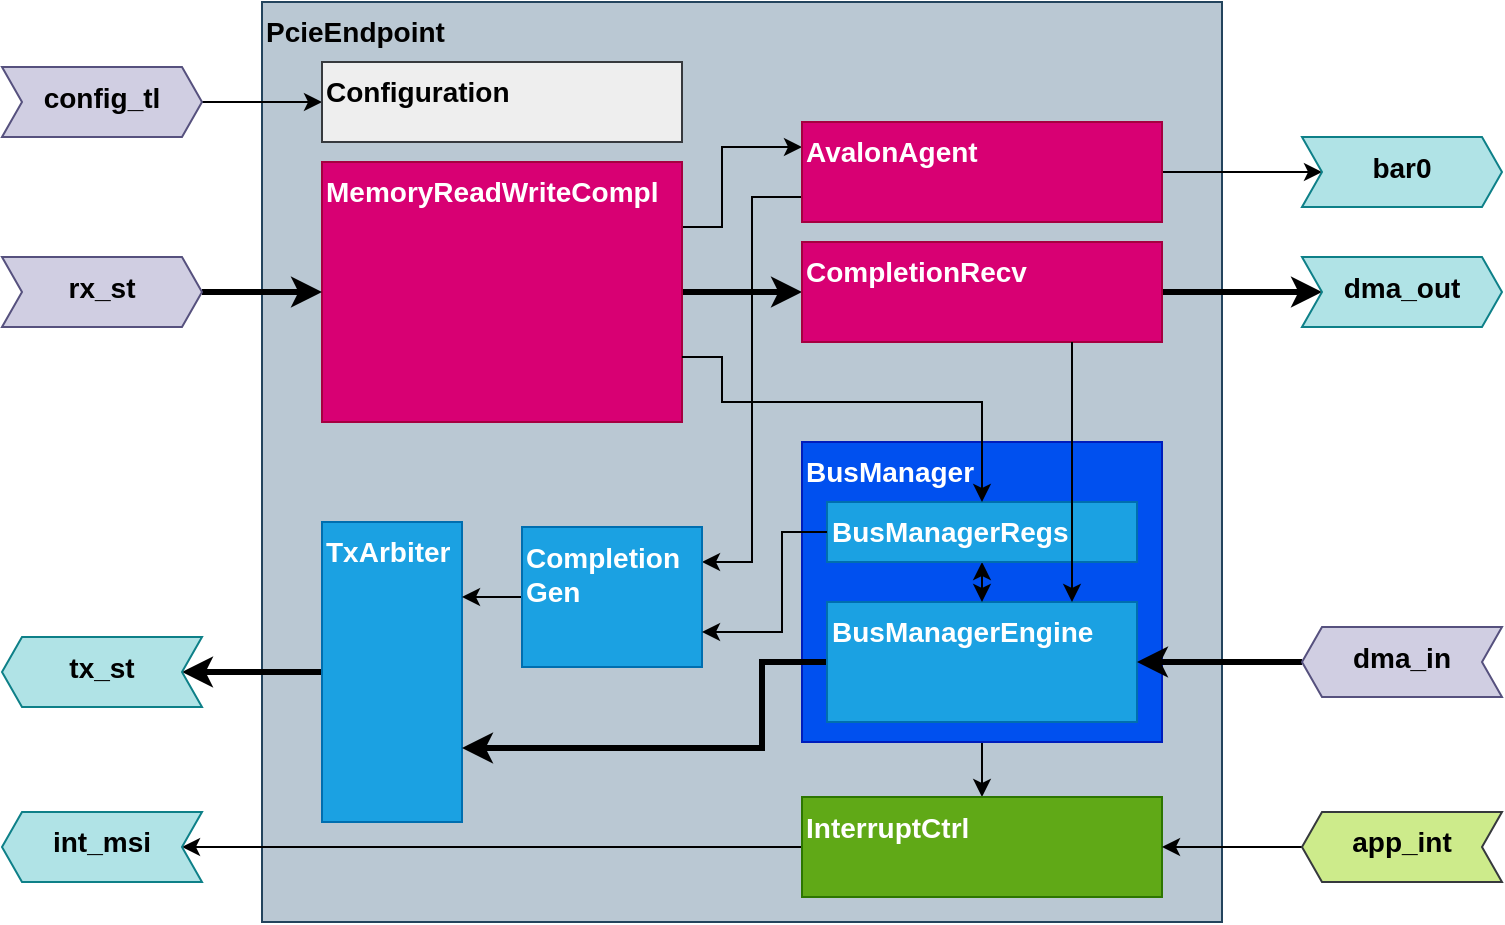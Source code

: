 <mxfile version="15.4.0" type="device"><diagram id="nBQqXakdHCJlJZPH9zQL" name="Page-1"><mxGraphModel dx="1128" dy="703" grid="1" gridSize="10" guides="1" tooltips="1" connect="1" arrows="1" fold="1" page="1" pageScale="1" pageWidth="1100" pageHeight="850" math="0" shadow="0"><root><mxCell id="0"/><mxCell id="1" parent="0"/><mxCell id="jv8UeWH3d1_5_OuZ0wOO-1" value="PcieEndpoint" style="rounded=0;whiteSpace=wrap;html=1;align=left;verticalAlign=top;fillColor=#bac8d3;strokeColor=#23445d;fontStyle=1;fontSize=14;" vertex="1" parent="1"><mxGeometry x="220" y="180" width="480" height="460" as="geometry"/></mxCell><mxCell id="jv8UeWH3d1_5_OuZ0wOO-6" style="edgeStyle=orthogonalEdgeStyle;rounded=0;orthogonalLoop=1;jettySize=auto;html=1;exitX=1;exitY=0.25;exitDx=0;exitDy=0;entryX=0;entryY=0.25;entryDx=0;entryDy=0;fontStyle=1;fontSize=14;" edge="1" parent="1" source="jv8UeWH3d1_5_OuZ0wOO-2" target="jv8UeWH3d1_5_OuZ0wOO-3"><mxGeometry relative="1" as="geometry"><Array as="points"><mxPoint x="450" y="293"/><mxPoint x="450" y="253"/></Array></mxGeometry></mxCell><mxCell id="jv8UeWH3d1_5_OuZ0wOO-7" style="edgeStyle=orthogonalEdgeStyle;rounded=0;orthogonalLoop=1;jettySize=auto;html=1;exitX=1;exitY=0.5;exitDx=0;exitDy=0;entryX=0;entryY=0.5;entryDx=0;entryDy=0;fontStyle=1;fontSize=14;strokeWidth=3;" edge="1" parent="1" source="jv8UeWH3d1_5_OuZ0wOO-2" target="jv8UeWH3d1_5_OuZ0wOO-4"><mxGeometry relative="1" as="geometry"/></mxCell><mxCell id="jv8UeWH3d1_5_OuZ0wOO-2" value="MemoryReadWriteCompl" style="rounded=0;whiteSpace=wrap;html=1;align=left;verticalAlign=top;fillColor=#d80073;strokeColor=#A50040;fontColor=#ffffff;fontStyle=1;fontSize=14;" vertex="1" parent="1"><mxGeometry x="250" y="260" width="180" height="130" as="geometry"/></mxCell><mxCell id="jv8UeWH3d1_5_OuZ0wOO-14" style="edgeStyle=orthogonalEdgeStyle;rounded=0;orthogonalLoop=1;jettySize=auto;html=1;exitX=0;exitY=0.75;exitDx=0;exitDy=0;entryX=1;entryY=0.25;entryDx=0;entryDy=0;fontStyle=1;fontSize=14;" edge="1" parent="1" source="jv8UeWH3d1_5_OuZ0wOO-3" target="jv8UeWH3d1_5_OuZ0wOO-12"><mxGeometry relative="1" as="geometry"/></mxCell><mxCell id="jv8UeWH3d1_5_OuZ0wOO-41" style="edgeStyle=orthogonalEdgeStyle;rounded=0;orthogonalLoop=1;jettySize=auto;html=1;exitX=1;exitY=0.5;exitDx=0;exitDy=0;" edge="1" parent="1" source="jv8UeWH3d1_5_OuZ0wOO-3" target="jv8UeWH3d1_5_OuZ0wOO-19"><mxGeometry relative="1" as="geometry"/></mxCell><mxCell id="jv8UeWH3d1_5_OuZ0wOO-3" value="AvalonAgent" style="rounded=0;whiteSpace=wrap;html=1;align=left;verticalAlign=top;fillColor=#d80073;strokeColor=#A50040;fontColor=#ffffff;fontStyle=1;fontSize=14;" vertex="1" parent="1"><mxGeometry x="490" y="240" width="180" height="50" as="geometry"/></mxCell><mxCell id="jv8UeWH3d1_5_OuZ0wOO-43" style="edgeStyle=orthogonalEdgeStyle;rounded=0;orthogonalLoop=1;jettySize=auto;html=1;exitX=1;exitY=0.5;exitDx=0;exitDy=0;entryX=0;entryY=0.5;entryDx=0;entryDy=0;strokeWidth=3;" edge="1" parent="1" source="jv8UeWH3d1_5_OuZ0wOO-4" target="jv8UeWH3d1_5_OuZ0wOO-18"><mxGeometry relative="1" as="geometry"/></mxCell><mxCell id="jv8UeWH3d1_5_OuZ0wOO-4" value="CompletionRecv" style="rounded=0;whiteSpace=wrap;html=1;align=left;verticalAlign=top;fillColor=#d80073;strokeColor=#A50040;fontColor=#ffffff;fontStyle=1;fontSize=14;" vertex="1" parent="1"><mxGeometry x="490" y="300" width="180" height="50" as="geometry"/></mxCell><mxCell id="jv8UeWH3d1_5_OuZ0wOO-32" style="edgeStyle=orthogonalEdgeStyle;rounded=0;orthogonalLoop=1;jettySize=auto;html=1;exitX=0.5;exitY=1;exitDx=0;exitDy=0;entryX=0.5;entryY=0;entryDx=0;entryDy=0;fontStyle=1;fontSize=14;" edge="1" parent="1" source="jv8UeWH3d1_5_OuZ0wOO-5" target="jv8UeWH3d1_5_OuZ0wOO-10"><mxGeometry relative="1" as="geometry"/></mxCell><mxCell id="jv8UeWH3d1_5_OuZ0wOO-5" value="BusManager" style="rounded=0;whiteSpace=wrap;html=1;align=left;verticalAlign=top;fillColor=#0050ef;strokeColor=#001DBC;fontColor=#ffffff;fontStyle=1;fontSize=14;" vertex="1" parent="1"><mxGeometry x="490" y="400" width="180" height="150" as="geometry"/></mxCell><mxCell id="jv8UeWH3d1_5_OuZ0wOO-27" value="" style="edgeStyle=orthogonalEdgeStyle;rounded=0;orthogonalLoop=1;jettySize=auto;html=1;strokeWidth=3;" edge="1" parent="1" source="jv8UeWH3d1_5_OuZ0wOO-9" target="jv8UeWH3d1_5_OuZ0wOO-21"><mxGeometry relative="1" as="geometry"/></mxCell><mxCell id="jv8UeWH3d1_5_OuZ0wOO-9" value="TxArbiter" style="rounded=0;whiteSpace=wrap;html=1;align=left;verticalAlign=top;fillColor=#1ba1e2;strokeColor=#006EAF;fontColor=#ffffff;fontStyle=1;fontSize=14;" vertex="1" parent="1"><mxGeometry x="250" y="440" width="70" height="150" as="geometry"/></mxCell><mxCell id="jv8UeWH3d1_5_OuZ0wOO-29" style="edgeStyle=orthogonalEdgeStyle;rounded=0;orthogonalLoop=1;jettySize=auto;html=1;exitX=0;exitY=0.5;exitDx=0;exitDy=0;entryX=0;entryY=0.5;entryDx=0;entryDy=0;" edge="1" parent="1" source="jv8UeWH3d1_5_OuZ0wOO-10" target="jv8UeWH3d1_5_OuZ0wOO-22"><mxGeometry relative="1" as="geometry"/></mxCell><mxCell id="jv8UeWH3d1_5_OuZ0wOO-10" value="InterruptCtrl" style="rounded=0;whiteSpace=wrap;html=1;align=left;verticalAlign=top;fillColor=#60a917;strokeColor=#2D7600;fontColor=#ffffff;fontStyle=1;fontSize=14;" vertex="1" parent="1"><mxGeometry x="490" y="577.5" width="180" height="50" as="geometry"/></mxCell><mxCell id="jv8UeWH3d1_5_OuZ0wOO-40" style="edgeStyle=orthogonalEdgeStyle;rounded=0;orthogonalLoop=1;jettySize=auto;html=1;exitX=0;exitY=0.5;exitDx=0;exitDy=0;entryX=1;entryY=0.25;entryDx=0;entryDy=0;fontStyle=1;fontSize=14;" edge="1" parent="1" source="jv8UeWH3d1_5_OuZ0wOO-12" target="jv8UeWH3d1_5_OuZ0wOO-9"><mxGeometry relative="1" as="geometry"/></mxCell><mxCell id="jv8UeWH3d1_5_OuZ0wOO-12" value="Completion&lt;br&gt;Gen" style="rounded=0;whiteSpace=wrap;html=1;align=left;verticalAlign=top;fillColor=#1ba1e2;strokeColor=#006EAF;fontColor=#ffffff;fontStyle=1;fontSize=14;" vertex="1" parent="1"><mxGeometry x="350" y="442.5" width="90" height="70" as="geometry"/></mxCell><mxCell id="jv8UeWH3d1_5_OuZ0wOO-31" style="edgeStyle=orthogonalEdgeStyle;rounded=0;orthogonalLoop=1;jettySize=auto;html=1;exitX=0;exitY=0.5;exitDx=0;exitDy=0;entryX=1;entryY=0.75;entryDx=0;entryDy=0;fontStyle=1;fontSize=14;strokeWidth=3;" edge="1" parent="1" source="jv8UeWH3d1_5_OuZ0wOO-16" target="jv8UeWH3d1_5_OuZ0wOO-9"><mxGeometry relative="1" as="geometry"><Array as="points"><mxPoint x="470" y="510"/><mxPoint x="470" y="553"/><mxPoint x="320" y="553"/></Array></mxGeometry></mxCell><mxCell id="jv8UeWH3d1_5_OuZ0wOO-16" value="BusManagerEngine" style="rounded=0;whiteSpace=wrap;html=1;align=left;verticalAlign=top;fillColor=#1ba1e2;strokeColor=#006EAF;fontColor=#ffffff;fontStyle=1;fontSize=14;" vertex="1" parent="1"><mxGeometry x="502.5" y="480" width="155" height="60" as="geometry"/></mxCell><mxCell id="jv8UeWH3d1_5_OuZ0wOO-37" style="edgeStyle=orthogonalEdgeStyle;rounded=0;orthogonalLoop=1;jettySize=auto;html=1;exitX=0.5;exitY=1;exitDx=0;exitDy=0;entryX=0.5;entryY=0;entryDx=0;entryDy=0;fontStyle=1;fontSize=14;startArrow=classic;startFill=1;" edge="1" parent="1" source="jv8UeWH3d1_5_OuZ0wOO-17" target="jv8UeWH3d1_5_OuZ0wOO-16"><mxGeometry relative="1" as="geometry"/></mxCell><mxCell id="jv8UeWH3d1_5_OuZ0wOO-17" value="BusManagerRegs" style="rounded=0;whiteSpace=wrap;html=1;align=left;verticalAlign=top;fillColor=#1ba1e2;strokeColor=#006EAF;fontColor=#ffffff;fontStyle=1;fontSize=14;" vertex="1" parent="1"><mxGeometry x="502.5" y="430" width="155" height="30" as="geometry"/></mxCell><mxCell id="jv8UeWH3d1_5_OuZ0wOO-18" value="dma_out" style="shape=step;perimeter=stepPerimeter;whiteSpace=wrap;html=1;fixedSize=1;verticalAlign=top;size=10;fillColor=#b0e3e6;strokeColor=#0e8088;fontStyle=1;fontSize=14;" vertex="1" parent="1"><mxGeometry x="740" y="307.5" width="100" height="35" as="geometry"/></mxCell><mxCell id="jv8UeWH3d1_5_OuZ0wOO-19" value="bar0" style="shape=step;perimeter=stepPerimeter;whiteSpace=wrap;html=1;fixedSize=1;verticalAlign=top;size=10;fillColor=#b0e3e6;strokeColor=#0e8088;fontStyle=1;fontSize=14;" vertex="1" parent="1"><mxGeometry x="740" y="247.5" width="100" height="35" as="geometry"/></mxCell><mxCell id="jv8UeWH3d1_5_OuZ0wOO-45" style="edgeStyle=orthogonalEdgeStyle;rounded=0;orthogonalLoop=1;jettySize=auto;html=1;strokeWidth=3;" edge="1" parent="1" source="jv8UeWH3d1_5_OuZ0wOO-20" target="jv8UeWH3d1_5_OuZ0wOO-16"><mxGeometry relative="1" as="geometry"/></mxCell><mxCell id="jv8UeWH3d1_5_OuZ0wOO-20" value="dma_in" style="shape=step;perimeter=stepPerimeter;whiteSpace=wrap;html=1;fixedSize=1;verticalAlign=top;size=10;direction=west;fillColor=#d0cee2;strokeColor=#56517e;fontStyle=1;fontSize=14;" vertex="1" parent="1"><mxGeometry x="740" y="492.5" width="100" height="35" as="geometry"/></mxCell><mxCell id="jv8UeWH3d1_5_OuZ0wOO-21" value="tx_st" style="shape=step;perimeter=stepPerimeter;whiteSpace=wrap;html=1;fixedSize=1;verticalAlign=top;size=10;direction=west;fillColor=#b0e3e6;strokeColor=#0e8088;fontStyle=1;fontSize=14;" vertex="1" parent="1"><mxGeometry x="90" y="497.5" width="100" height="35" as="geometry"/></mxCell><mxCell id="jv8UeWH3d1_5_OuZ0wOO-22" value="int_msi" style="shape=step;perimeter=stepPerimeter;whiteSpace=wrap;html=1;fixedSize=1;verticalAlign=top;size=10;direction=west;fillColor=#b0e3e6;strokeColor=#0e8088;fontStyle=1;fontSize=14;" vertex="1" parent="1"><mxGeometry x="90" y="585" width="100" height="35" as="geometry"/></mxCell><mxCell id="jv8UeWH3d1_5_OuZ0wOO-26" value="" style="edgeStyle=orthogonalEdgeStyle;rounded=0;orthogonalLoop=1;jettySize=auto;html=1;strokeWidth=3;" edge="1" parent="1" source="jv8UeWH3d1_5_OuZ0wOO-23" target="jv8UeWH3d1_5_OuZ0wOO-2"><mxGeometry relative="1" as="geometry"/></mxCell><mxCell id="jv8UeWH3d1_5_OuZ0wOO-23" value="rx_st" style="shape=step;perimeter=stepPerimeter;whiteSpace=wrap;html=1;fixedSize=1;verticalAlign=top;size=10;fillColor=#d0cee2;strokeColor=#56517e;fontStyle=1;fontSize=14;" vertex="1" parent="1"><mxGeometry x="90" y="307.5" width="100" height="35" as="geometry"/></mxCell><mxCell id="jv8UeWH3d1_5_OuZ0wOO-47" style="edgeStyle=orthogonalEdgeStyle;rounded=0;orthogonalLoop=1;jettySize=auto;html=1;exitX=1;exitY=0.5;exitDx=0;exitDy=0;entryX=0;entryY=0.5;entryDx=0;entryDy=0;" edge="1" parent="1" source="jv8UeWH3d1_5_OuZ0wOO-25" target="jv8UeWH3d1_5_OuZ0wOO-46"><mxGeometry relative="1" as="geometry"/></mxCell><mxCell id="jv8UeWH3d1_5_OuZ0wOO-25" value="config_tl" style="shape=step;perimeter=stepPerimeter;whiteSpace=wrap;html=1;fixedSize=1;verticalAlign=top;size=10;fillColor=#d0cee2;strokeColor=#56517e;fontStyle=1;fontSize=14;" vertex="1" parent="1"><mxGeometry x="90" y="212.5" width="100" height="35" as="geometry"/></mxCell><mxCell id="jv8UeWH3d1_5_OuZ0wOO-8" style="edgeStyle=orthogonalEdgeStyle;rounded=0;orthogonalLoop=1;jettySize=auto;html=1;exitX=1;exitY=0.75;exitDx=0;exitDy=0;entryX=0.5;entryY=0;entryDx=0;entryDy=0;fontStyle=1;fontSize=14;" edge="1" parent="1" source="jv8UeWH3d1_5_OuZ0wOO-2" target="jv8UeWH3d1_5_OuZ0wOO-17"><mxGeometry relative="1" as="geometry"><Array as="points"><mxPoint x="450" y="358"/><mxPoint x="450" y="380"/><mxPoint x="580" y="380"/></Array></mxGeometry></mxCell><mxCell id="jv8UeWH3d1_5_OuZ0wOO-36" style="edgeStyle=orthogonalEdgeStyle;rounded=0;orthogonalLoop=1;jettySize=auto;html=1;exitX=0.75;exitY=1;exitDx=0;exitDy=0;fontStyle=1;fontSize=14;" edge="1" parent="1" source="jv8UeWH3d1_5_OuZ0wOO-4"><mxGeometry relative="1" as="geometry"><mxPoint x="625" y="480" as="targetPoint"/><Array as="points"><mxPoint x="625" y="480"/></Array></mxGeometry></mxCell><mxCell id="jv8UeWH3d1_5_OuZ0wOO-15" style="edgeStyle=orthogonalEdgeStyle;rounded=0;orthogonalLoop=1;jettySize=auto;html=1;exitX=0;exitY=0.5;exitDx=0;exitDy=0;entryX=1;entryY=0.75;entryDx=0;entryDy=0;fontStyle=1;fontSize=14;" edge="1" parent="1" source="jv8UeWH3d1_5_OuZ0wOO-17" target="jv8UeWH3d1_5_OuZ0wOO-12"><mxGeometry relative="1" as="geometry"><Array as="points"><mxPoint x="480" y="445"/><mxPoint x="480" y="495"/></Array></mxGeometry></mxCell><mxCell id="jv8UeWH3d1_5_OuZ0wOO-46" value="Configuration" style="rounded=0;whiteSpace=wrap;html=1;align=left;verticalAlign=top;fillColor=#eeeeee;strokeColor=#36393d;fontStyle=1;fontSize=14;" vertex="1" parent="1"><mxGeometry x="250" y="210" width="180" height="40" as="geometry"/></mxCell><mxCell id="jv8UeWH3d1_5_OuZ0wOO-50" style="edgeStyle=orthogonalEdgeStyle;rounded=0;orthogonalLoop=1;jettySize=auto;html=1;exitX=1;exitY=0.5;exitDx=0;exitDy=0;entryX=1;entryY=0.5;entryDx=0;entryDy=0;fontSize=14;" edge="1" parent="1" source="jv8UeWH3d1_5_OuZ0wOO-49" target="jv8UeWH3d1_5_OuZ0wOO-10"><mxGeometry relative="1" as="geometry"/></mxCell><mxCell id="jv8UeWH3d1_5_OuZ0wOO-49" value="app_int" style="shape=step;perimeter=stepPerimeter;whiteSpace=wrap;html=1;fixedSize=1;verticalAlign=top;size=10;direction=west;fillColor=#cdeb8b;strokeColor=#36393d;fontStyle=1;fontSize=14;" vertex="1" parent="1"><mxGeometry x="740" y="585" width="100" height="35" as="geometry"/></mxCell></root></mxGraphModel></diagram></mxfile>
